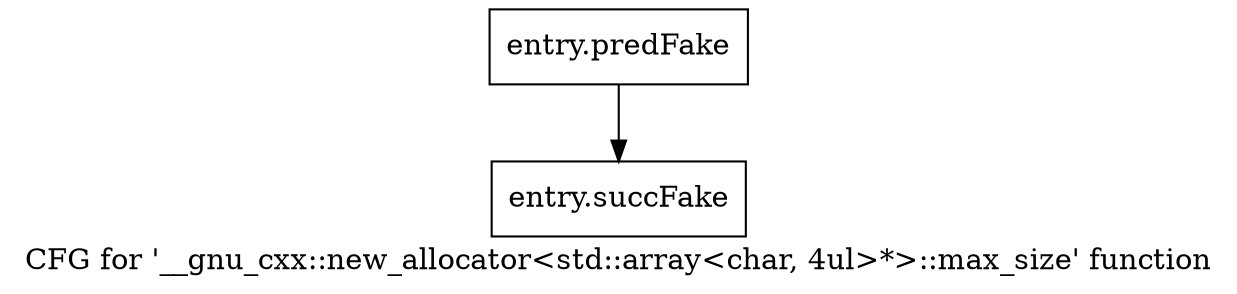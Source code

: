 digraph "CFG for '__gnu_cxx::new_allocator\<std::array\<char, 4ul\>*\>::max_size' function" {
	label="CFG for '__gnu_cxx::new_allocator\<std::array\<char, 4ul\>*\>::max_size' function";

	Node0x4350120 [shape=record,filename="",linenumber="",label="{entry.predFake}"];
	Node0x4350120 -> Node0x4424420[ callList="" memoryops="" filename="/tools/Xilinx/Vitis_HLS/2022.1/tps/lnx64/gcc-8.3.0/lib/gcc/x86_64-pc-linux-gnu/8.3.0/../../../../include/c++/8.3.0/ext/new_allocator.h" execusionnum="6"];
	Node0x4424420 [shape=record,filename="/tools/Xilinx/Vitis_HLS/2022.1/tps/lnx64/gcc-8.3.0/lib/gcc/x86_64-pc-linux-gnu/8.3.0/../../../../include/c++/8.3.0/ext/new_allocator.h",linenumber="130",label="{entry.succFake}"];
}
